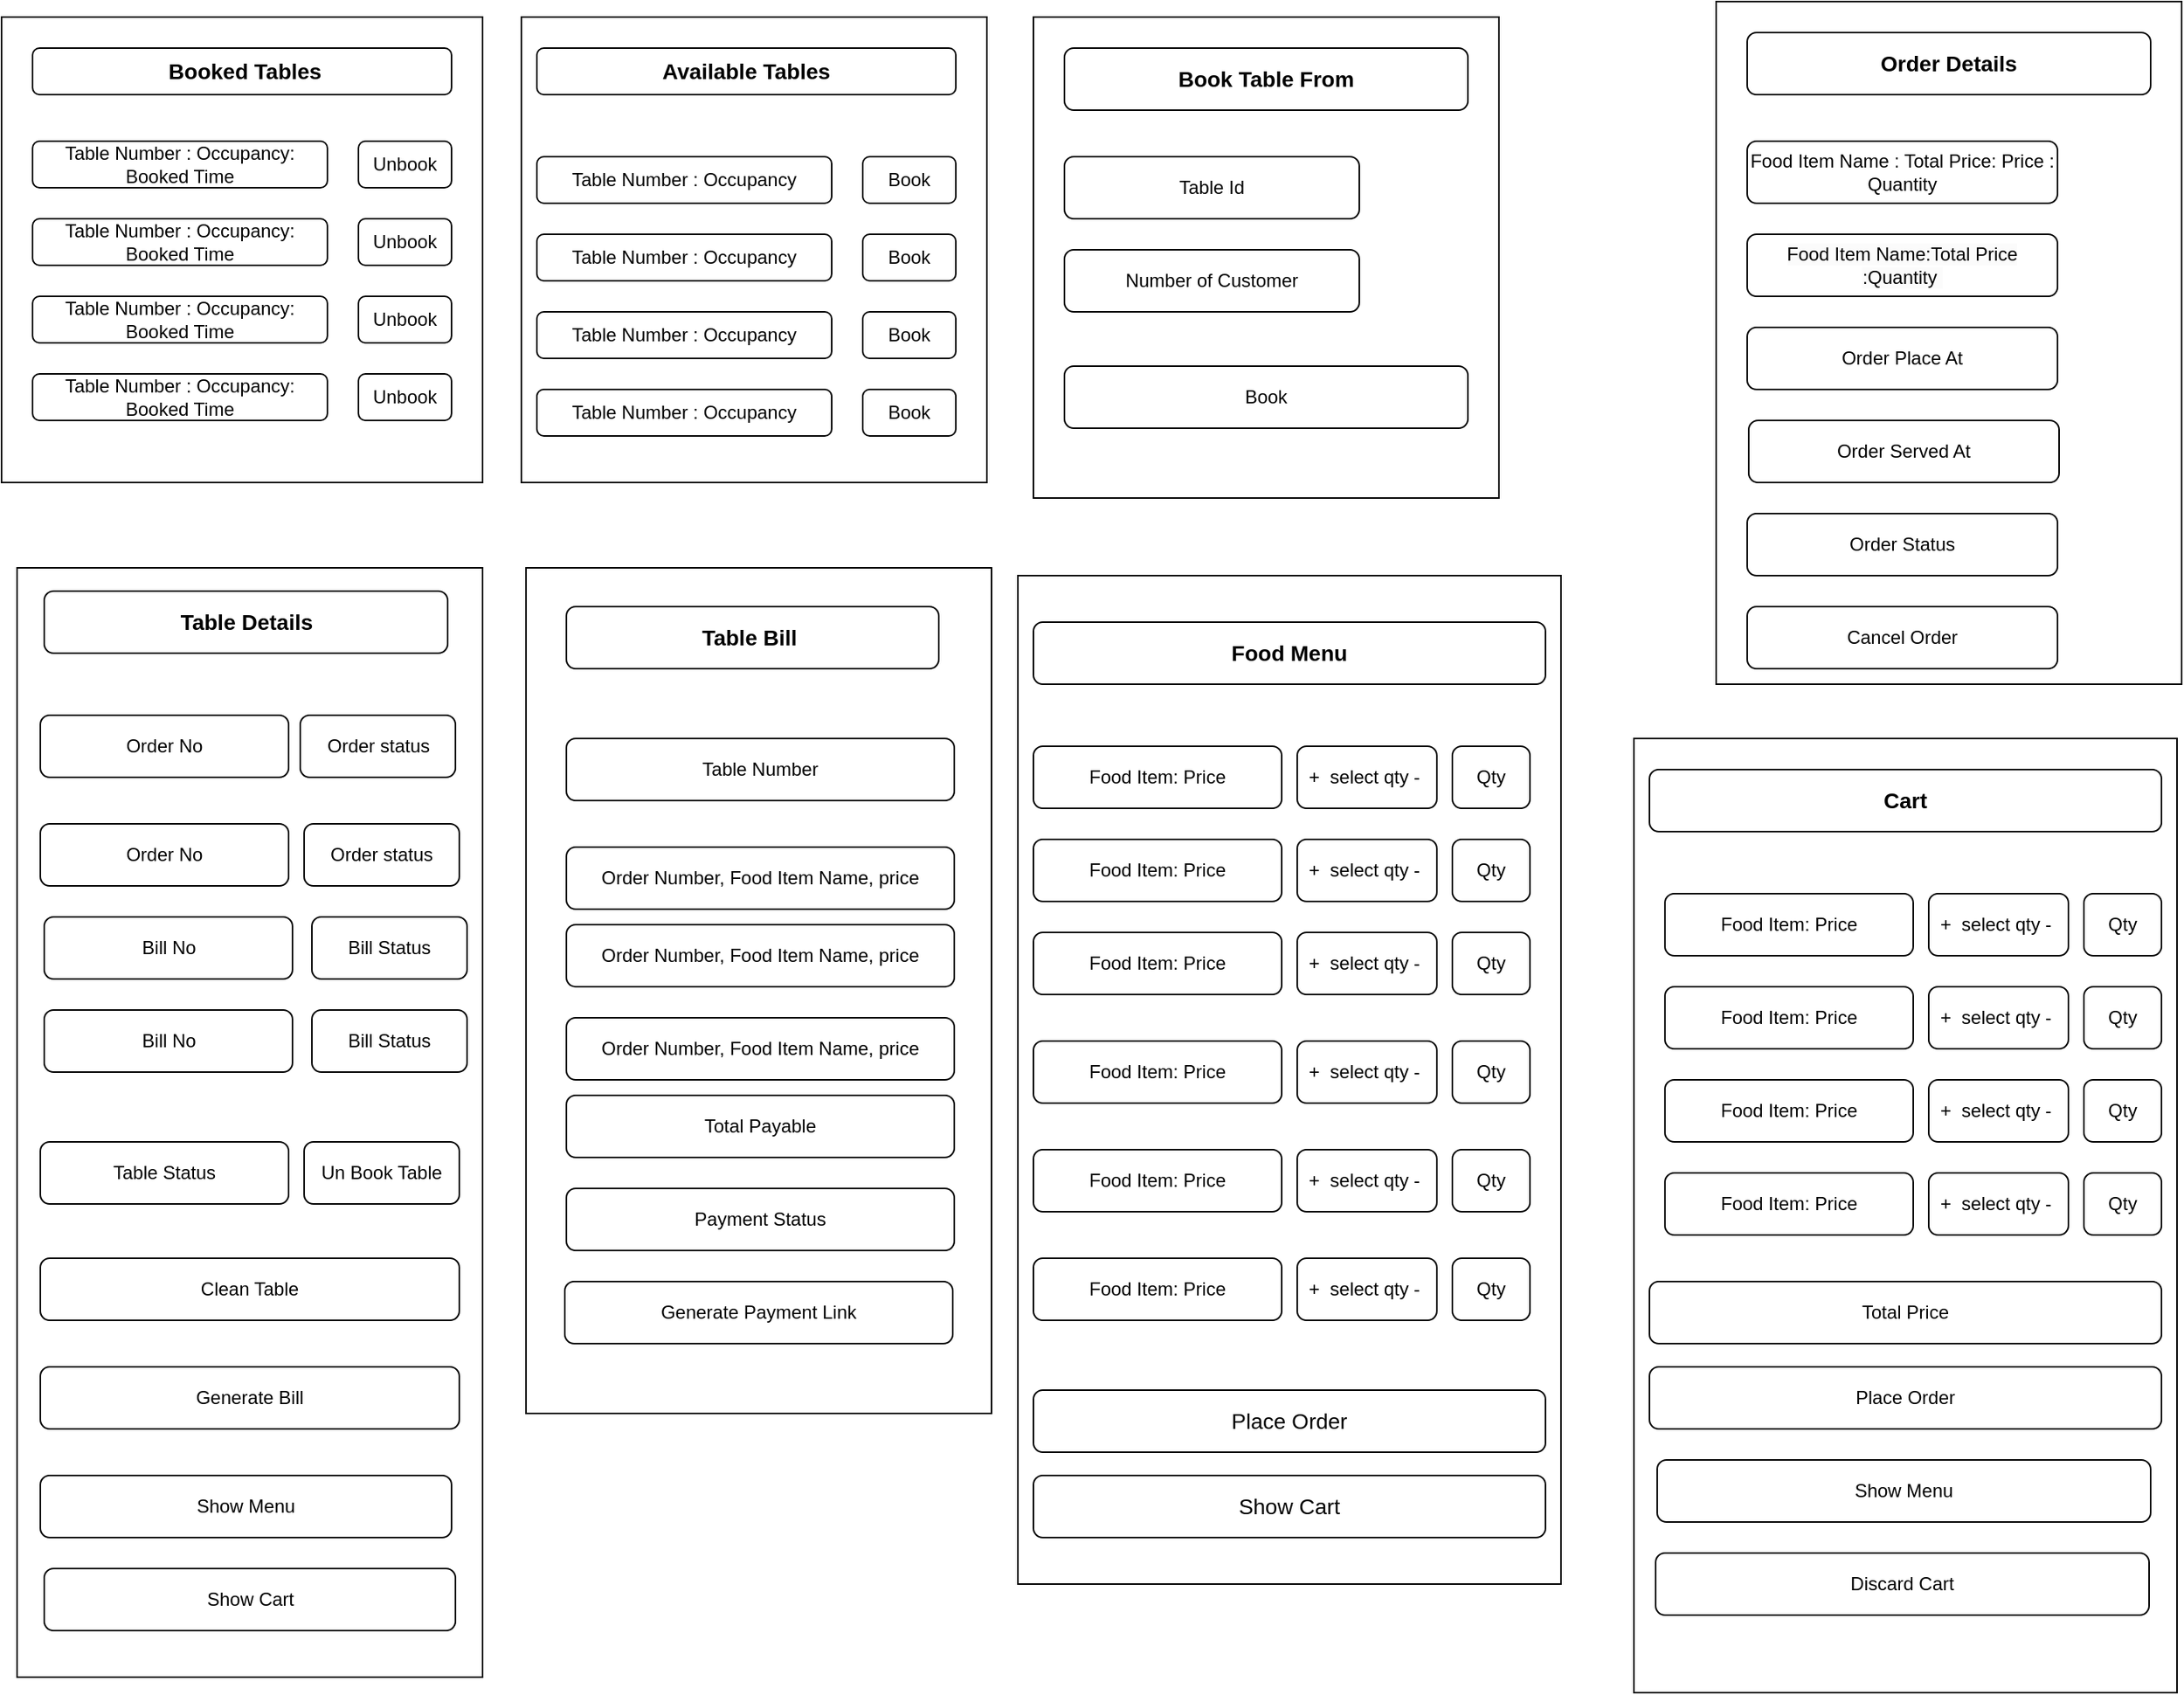 <mxfile version="24.4.0" type="github">
  <diagram name="Page-1" id="yTE_MTdcGd8XoMPJyux-">
    <mxGraphModel dx="2195" dy="913" grid="1" gridSize="10" guides="1" tooltips="1" connect="1" arrows="1" fold="1" page="1" pageScale="1" pageWidth="827" pageHeight="1169" math="0" shadow="0">
      <root>
        <mxCell id="0" />
        <mxCell id="1" parent="0" />
        <mxCell id="SVt4d5FXb6J8XK-2-Z7e-1" value="" style="rounded=0;whiteSpace=wrap;html=1;direction=south;" parent="1" vertex="1">
          <mxGeometry x="110" y="20" width="300" height="300" as="geometry" />
        </mxCell>
        <mxCell id="SVt4d5FXb6J8XK-2-Z7e-2" value="&lt;font style=&quot;font-size: 14px;&quot;&gt;&lt;b&gt;Available Tables&lt;/b&gt;&lt;/font&gt;" style="rounded=1;whiteSpace=wrap;html=1;" parent="1" vertex="1">
          <mxGeometry x="120" y="40" width="270" height="30" as="geometry" />
        </mxCell>
        <mxCell id="SVt4d5FXb6J8XK-2-Z7e-3" value="Table Number : Occupancy" style="rounded=1;whiteSpace=wrap;html=1;" parent="1" vertex="1">
          <mxGeometry x="120" y="110" width="190" height="30" as="geometry" />
        </mxCell>
        <mxCell id="SVt4d5FXb6J8XK-2-Z7e-4" value="Table Number : Occupancy" style="rounded=1;whiteSpace=wrap;html=1;" parent="1" vertex="1">
          <mxGeometry x="120" y="160" width="190" height="30" as="geometry" />
        </mxCell>
        <mxCell id="SVt4d5FXb6J8XK-2-Z7e-5" value="Table Number : Occupancy" style="rounded=1;whiteSpace=wrap;html=1;" parent="1" vertex="1">
          <mxGeometry x="120" y="210" width="190" height="30" as="geometry" />
        </mxCell>
        <mxCell id="SVt4d5FXb6J8XK-2-Z7e-6" value="Table Number : Occupancy" style="rounded=1;whiteSpace=wrap;html=1;" parent="1" vertex="1">
          <mxGeometry x="120" y="260" width="190" height="30" as="geometry" />
        </mxCell>
        <mxCell id="SVt4d5FXb6J8XK-2-Z7e-8" value="Book" style="rounded=1;whiteSpace=wrap;html=1;" parent="1" vertex="1">
          <mxGeometry x="330" y="110" width="60" height="30" as="geometry" />
        </mxCell>
        <mxCell id="SVt4d5FXb6J8XK-2-Z7e-10" value="Book" style="rounded=1;whiteSpace=wrap;html=1;" parent="1" vertex="1">
          <mxGeometry x="330" y="160" width="60" height="30" as="geometry" />
        </mxCell>
        <mxCell id="SVt4d5FXb6J8XK-2-Z7e-11" value="Book" style="rounded=1;whiteSpace=wrap;html=1;" parent="1" vertex="1">
          <mxGeometry x="330" y="210" width="60" height="30" as="geometry" />
        </mxCell>
        <mxCell id="SVt4d5FXb6J8XK-2-Z7e-12" value="Book" style="rounded=1;whiteSpace=wrap;html=1;" parent="1" vertex="1">
          <mxGeometry x="330" y="260" width="60" height="30" as="geometry" />
        </mxCell>
        <mxCell id="SVt4d5FXb6J8XK-2-Z7e-13" value="" style="rounded=0;whiteSpace=wrap;html=1;direction=south;" parent="1" vertex="1">
          <mxGeometry x="440" y="20" width="300" height="310" as="geometry" />
        </mxCell>
        <mxCell id="SVt4d5FXb6J8XK-2-Z7e-14" value="&lt;font style=&quot;font-size: 14px;&quot;&gt;&lt;b&gt;Book Table From&lt;/b&gt;&lt;/font&gt;" style="rounded=1;whiteSpace=wrap;html=1;" parent="1" vertex="1">
          <mxGeometry x="460" y="40" width="260" height="40" as="geometry" />
        </mxCell>
        <mxCell id="SVt4d5FXb6J8XK-2-Z7e-15" value="Table Id" style="rounded=1;whiteSpace=wrap;html=1;" parent="1" vertex="1">
          <mxGeometry x="460" y="110" width="190" height="40" as="geometry" />
        </mxCell>
        <mxCell id="SVt4d5FXb6J8XK-2-Z7e-16" value="Number of Customer" style="rounded=1;whiteSpace=wrap;html=1;" parent="1" vertex="1">
          <mxGeometry x="460" y="170" width="190" height="40" as="geometry" />
        </mxCell>
        <mxCell id="SVt4d5FXb6J8XK-2-Z7e-20" value="Book" style="rounded=1;whiteSpace=wrap;html=1;" parent="1" vertex="1">
          <mxGeometry x="460" y="245" width="260" height="40" as="geometry" />
        </mxCell>
        <mxCell id="SVt4d5FXb6J8XK-2-Z7e-21" value="" style="rounded=0;whiteSpace=wrap;html=1;direction=south;" parent="1" vertex="1">
          <mxGeometry x="-215" y="375" width="300" height="715" as="geometry" />
        </mxCell>
        <mxCell id="SVt4d5FXb6J8XK-2-Z7e-22" value="&lt;font style=&quot;font-size: 14px;&quot;&gt;&lt;b&gt;Table Details&lt;/b&gt;&lt;/font&gt;" style="rounded=1;whiteSpace=wrap;html=1;" parent="1" vertex="1">
          <mxGeometry x="-197.5" y="390" width="260" height="40" as="geometry" />
        </mxCell>
        <mxCell id="SVt4d5FXb6J8XK-2-Z7e-23" value="Order No" style="rounded=1;whiteSpace=wrap;html=1;" parent="1" vertex="1">
          <mxGeometry x="-200" y="470" width="160" height="40" as="geometry" />
        </mxCell>
        <mxCell id="SVt4d5FXb6J8XK-2-Z7e-25" value="Order status" style="rounded=1;whiteSpace=wrap;html=1;" parent="1" vertex="1">
          <mxGeometry x="-32.5" y="470" width="100" height="40" as="geometry" />
        </mxCell>
        <mxCell id="SVt4d5FXb6J8XK-2-Z7e-26" value="Order No" style="rounded=1;whiteSpace=wrap;html=1;" parent="1" vertex="1">
          <mxGeometry x="-200" y="540" width="160" height="40" as="geometry" />
        </mxCell>
        <mxCell id="SVt4d5FXb6J8XK-2-Z7e-27" value="Order status" style="rounded=1;whiteSpace=wrap;html=1;" parent="1" vertex="1">
          <mxGeometry x="-30" y="540" width="100" height="40" as="geometry" />
        </mxCell>
        <mxCell id="SVt4d5FXb6J8XK-2-Z7e-38" value="" style="rounded=0;whiteSpace=wrap;html=1;direction=south;" parent="1" vertex="1">
          <mxGeometry x="880" y="10" width="300" height="440" as="geometry" />
        </mxCell>
        <mxCell id="SVt4d5FXb6J8XK-2-Z7e-39" value="&lt;font style=&quot;font-size: 14px;&quot;&gt;&lt;b&gt;Order Details&lt;/b&gt;&lt;/font&gt;" style="rounded=1;whiteSpace=wrap;html=1;" parent="1" vertex="1">
          <mxGeometry x="900" y="30" width="260" height="40" as="geometry" />
        </mxCell>
        <mxCell id="SVt4d5FXb6J8XK-2-Z7e-40" value="Food Item Name : Total Price: Price : Quantity" style="rounded=1;whiteSpace=wrap;html=1;" parent="1" vertex="1">
          <mxGeometry x="900" y="100" width="200" height="40" as="geometry" />
        </mxCell>
        <mxCell id="SVt4d5FXb6J8XK-2-Z7e-41" value="&lt;span style=&quot;color: rgb(0, 0, 0); font-family: Helvetica; font-size: 12px; font-style: normal; font-variant-ligatures: normal; font-variant-caps: normal; font-weight: 400; letter-spacing: normal; orphans: 2; text-align: center; text-indent: 0px; text-transform: none; widows: 2; word-spacing: 0px; -webkit-text-stroke-width: 0px; white-space: normal; background-color: rgb(251, 251, 251); text-decoration-thickness: initial; text-decoration-style: initial; text-decoration-color: initial; display: inline !important; float: none;&quot;&gt;Food Item Name:Total Price :Quantity&amp;nbsp;&lt;/span&gt;" style="rounded=1;whiteSpace=wrap;html=1;" parent="1" vertex="1">
          <mxGeometry x="900" y="160" width="200" height="40" as="geometry" />
        </mxCell>
        <mxCell id="SVt4d5FXb6J8XK-2-Z7e-42" value="Order Place At" style="rounded=1;whiteSpace=wrap;html=1;" parent="1" vertex="1">
          <mxGeometry x="900" y="220" width="200" height="40" as="geometry" />
        </mxCell>
        <mxCell id="SVt4d5FXb6J8XK-2-Z7e-43" value="Order Served At" style="rounded=1;whiteSpace=wrap;html=1;" parent="1" vertex="1">
          <mxGeometry x="901" y="280" width="200" height="40" as="geometry" />
        </mxCell>
        <mxCell id="SVt4d5FXb6J8XK-2-Z7e-44" value="Order Status" style="rounded=1;whiteSpace=wrap;html=1;" parent="1" vertex="1">
          <mxGeometry x="900" y="340" width="200" height="40" as="geometry" />
        </mxCell>
        <mxCell id="SVt4d5FXb6J8XK-2-Z7e-45" value="" style="rounded=0;whiteSpace=wrap;html=1;direction=south;" parent="1" vertex="1">
          <mxGeometry x="113" y="375" width="300" height="545" as="geometry" />
        </mxCell>
        <mxCell id="SVt4d5FXb6J8XK-2-Z7e-46" value="&lt;font style=&quot;font-size: 14px;&quot;&gt;&lt;b&gt;Table Bill&amp;nbsp;&lt;/b&gt;&lt;/font&gt;" style="rounded=1;whiteSpace=wrap;html=1;" parent="1" vertex="1">
          <mxGeometry x="139" y="400" width="240" height="40" as="geometry" />
        </mxCell>
        <mxCell id="SVt4d5FXb6J8XK-2-Z7e-47" value="Table Number" style="rounded=1;whiteSpace=wrap;html=1;" parent="1" vertex="1">
          <mxGeometry x="139" y="485" width="250" height="40" as="geometry" />
        </mxCell>
        <mxCell id="SVt4d5FXb6J8XK-2-Z7e-50" value="Order Number, Food Item Name, price" style="rounded=1;whiteSpace=wrap;html=1;" parent="1" vertex="1">
          <mxGeometry x="139" y="555" width="250" height="40" as="geometry" />
        </mxCell>
        <mxCell id="SVt4d5FXb6J8XK-2-Z7e-51" value="Order Number, Food Item Name, price" style="rounded=1;whiteSpace=wrap;html=1;" parent="1" vertex="1">
          <mxGeometry x="139" y="605" width="250" height="40" as="geometry" />
        </mxCell>
        <mxCell id="SVt4d5FXb6J8XK-2-Z7e-52" value="Order Number, Food Item Name, price" style="rounded=1;whiteSpace=wrap;html=1;" parent="1" vertex="1">
          <mxGeometry x="139" y="665" width="250" height="40" as="geometry" />
        </mxCell>
        <mxCell id="SVt4d5FXb6J8XK-2-Z7e-53" value="Total Payable" style="rounded=1;whiteSpace=wrap;html=1;" parent="1" vertex="1">
          <mxGeometry x="139" y="715" width="250" height="40" as="geometry" />
        </mxCell>
        <mxCell id="SVt4d5FXb6J8XK-2-Z7e-54" value="Payment Status" style="rounded=1;whiteSpace=wrap;html=1;" parent="1" vertex="1">
          <mxGeometry x="139" y="775" width="250" height="40" as="geometry" />
        </mxCell>
        <mxCell id="SVt4d5FXb6J8XK-2-Z7e-68" value="" style="rounded=0;whiteSpace=wrap;html=1;direction=south;" parent="1" vertex="1">
          <mxGeometry x="430" y="380" width="350" height="650" as="geometry" />
        </mxCell>
        <mxCell id="SVt4d5FXb6J8XK-2-Z7e-69" value="&lt;font style=&quot;font-size: 14px;&quot;&gt;&lt;b&gt;Food Menu&lt;/b&gt;&lt;/font&gt;" style="rounded=1;whiteSpace=wrap;html=1;" parent="1" vertex="1">
          <mxGeometry x="440" y="410" width="330" height="40" as="geometry" />
        </mxCell>
        <mxCell id="SVt4d5FXb6J8XK-2-Z7e-70" value="Food Item: Price" style="rounded=1;whiteSpace=wrap;html=1;" parent="1" vertex="1">
          <mxGeometry x="440" y="490" width="160" height="40" as="geometry" />
        </mxCell>
        <mxCell id="SVt4d5FXb6J8XK-2-Z7e-71" value="Food Item: Price" style="rounded=1;whiteSpace=wrap;html=1;" parent="1" vertex="1">
          <mxGeometry x="440" y="550" width="160" height="40" as="geometry" />
        </mxCell>
        <mxCell id="SVt4d5FXb6J8XK-2-Z7e-72" value="Food Item: Price" style="rounded=1;whiteSpace=wrap;html=1;" parent="1" vertex="1">
          <mxGeometry x="440" y="610" width="160" height="40" as="geometry" />
        </mxCell>
        <mxCell id="SVt4d5FXb6J8XK-2-Z7e-73" value="Food Item: Price" style="rounded=1;whiteSpace=wrap;html=1;" parent="1" vertex="1">
          <mxGeometry x="440" y="680" width="160" height="40" as="geometry" />
        </mxCell>
        <mxCell id="SVt4d5FXb6J8XK-2-Z7e-74" value="Food Item: Price" style="rounded=1;whiteSpace=wrap;html=1;" parent="1" vertex="1">
          <mxGeometry x="440" y="750" width="160" height="40" as="geometry" />
        </mxCell>
        <mxCell id="SVt4d5FXb6J8XK-2-Z7e-75" value="Food Item: Price" style="rounded=1;whiteSpace=wrap;html=1;" parent="1" vertex="1">
          <mxGeometry x="440" y="820" width="160" height="40" as="geometry" />
        </mxCell>
        <mxCell id="SVt4d5FXb6J8XK-2-Z7e-77" value="+&amp;nbsp; select qty -&amp;nbsp;" style="rounded=1;whiteSpace=wrap;html=1;" parent="1" vertex="1">
          <mxGeometry x="610" y="490" width="90" height="40" as="geometry" />
        </mxCell>
        <mxCell id="SVt4d5FXb6J8XK-2-Z7e-78" value="+&amp;nbsp; select qty -&amp;nbsp;" style="rounded=1;whiteSpace=wrap;html=1;" parent="1" vertex="1">
          <mxGeometry x="610" y="550" width="90" height="40" as="geometry" />
        </mxCell>
        <mxCell id="SVt4d5FXb6J8XK-2-Z7e-79" value="+&amp;nbsp; select qty -&amp;nbsp;" style="rounded=1;whiteSpace=wrap;html=1;" parent="1" vertex="1">
          <mxGeometry x="610" y="610" width="90" height="40" as="geometry" />
        </mxCell>
        <mxCell id="SVt4d5FXb6J8XK-2-Z7e-80" value="+&amp;nbsp; select qty -&amp;nbsp;" style="rounded=1;whiteSpace=wrap;html=1;" parent="1" vertex="1">
          <mxGeometry x="610" y="680" width="90" height="40" as="geometry" />
        </mxCell>
        <mxCell id="SVt4d5FXb6J8XK-2-Z7e-81" value="+&amp;nbsp; select qty -&amp;nbsp;" style="rounded=1;whiteSpace=wrap;html=1;" parent="1" vertex="1">
          <mxGeometry x="610" y="750" width="90" height="40" as="geometry" />
        </mxCell>
        <mxCell id="SVt4d5FXb6J8XK-2-Z7e-82" value="+&amp;nbsp; select qty -&amp;nbsp;" style="rounded=1;whiteSpace=wrap;html=1;" parent="1" vertex="1">
          <mxGeometry x="610" y="820" width="90" height="40" as="geometry" />
        </mxCell>
        <mxCell id="SVt4d5FXb6J8XK-2-Z7e-87" value="Qty" style="rounded=1;whiteSpace=wrap;html=1;" parent="1" vertex="1">
          <mxGeometry x="710" y="490" width="50" height="40" as="geometry" />
        </mxCell>
        <mxCell id="SVt4d5FXb6J8XK-2-Z7e-89" value="Qty" style="rounded=1;whiteSpace=wrap;html=1;" parent="1" vertex="1">
          <mxGeometry x="710" y="550" width="50" height="40" as="geometry" />
        </mxCell>
        <mxCell id="SVt4d5FXb6J8XK-2-Z7e-90" value="Qty" style="rounded=1;whiteSpace=wrap;html=1;" parent="1" vertex="1">
          <mxGeometry x="710" y="610" width="50" height="40" as="geometry" />
        </mxCell>
        <mxCell id="SVt4d5FXb6J8XK-2-Z7e-91" value="Qty" style="rounded=1;whiteSpace=wrap;html=1;" parent="1" vertex="1">
          <mxGeometry x="710" y="680" width="50" height="40" as="geometry" />
        </mxCell>
        <mxCell id="SVt4d5FXb6J8XK-2-Z7e-92" value="Qty" style="rounded=1;whiteSpace=wrap;html=1;" parent="1" vertex="1">
          <mxGeometry x="710" y="750" width="50" height="40" as="geometry" />
        </mxCell>
        <mxCell id="SVt4d5FXb6J8XK-2-Z7e-93" value="Qty" style="rounded=1;whiteSpace=wrap;html=1;" parent="1" vertex="1">
          <mxGeometry x="710" y="820" width="50" height="40" as="geometry" />
        </mxCell>
        <mxCell id="SVt4d5FXb6J8XK-2-Z7e-94" value="" style="rounded=0;whiteSpace=wrap;html=1;direction=south;" parent="1" vertex="1">
          <mxGeometry x="827" y="485" width="350" height="615" as="geometry" />
        </mxCell>
        <mxCell id="SVt4d5FXb6J8XK-2-Z7e-95" value="&lt;font style=&quot;font-size: 14px;&quot;&gt;&lt;b&gt;Cart&lt;/b&gt;&lt;/font&gt;" style="rounded=1;whiteSpace=wrap;html=1;" parent="1" vertex="1">
          <mxGeometry x="837" y="505" width="330" height="40" as="geometry" />
        </mxCell>
        <mxCell id="SVt4d5FXb6J8XK-2-Z7e-96" value="Food Item: Price" style="rounded=1;whiteSpace=wrap;html=1;" parent="1" vertex="1">
          <mxGeometry x="847" y="585" width="160" height="40" as="geometry" />
        </mxCell>
        <mxCell id="SVt4d5FXb6J8XK-2-Z7e-97" value="+&amp;nbsp; select qty -&amp;nbsp;" style="rounded=1;whiteSpace=wrap;html=1;" parent="1" vertex="1">
          <mxGeometry x="1017" y="585" width="90" height="40" as="geometry" />
        </mxCell>
        <mxCell id="SVt4d5FXb6J8XK-2-Z7e-98" value="Qty" style="rounded=1;whiteSpace=wrap;html=1;" parent="1" vertex="1">
          <mxGeometry x="1117" y="585" width="50" height="40" as="geometry" />
        </mxCell>
        <mxCell id="SVt4d5FXb6J8XK-2-Z7e-99" value="Food Item: Price" style="rounded=1;whiteSpace=wrap;html=1;" parent="1" vertex="1">
          <mxGeometry x="847" y="645" width="160" height="40" as="geometry" />
        </mxCell>
        <mxCell id="SVt4d5FXb6J8XK-2-Z7e-100" value="Food Item: Price" style="rounded=1;whiteSpace=wrap;html=1;" parent="1" vertex="1">
          <mxGeometry x="847" y="765" width="160" height="40" as="geometry" />
        </mxCell>
        <mxCell id="SVt4d5FXb6J8XK-2-Z7e-102" value="Food Item: Price" style="rounded=1;whiteSpace=wrap;html=1;" parent="1" vertex="1">
          <mxGeometry x="847" y="705" width="160" height="40" as="geometry" />
        </mxCell>
        <mxCell id="SVt4d5FXb6J8XK-2-Z7e-103" value="+&amp;nbsp; select qty -&amp;nbsp;" style="rounded=1;whiteSpace=wrap;html=1;" parent="1" vertex="1">
          <mxGeometry x="1017" y="645" width="90" height="40" as="geometry" />
        </mxCell>
        <mxCell id="SVt4d5FXb6J8XK-2-Z7e-104" value="+&amp;nbsp; select qty -&amp;nbsp;" style="rounded=1;whiteSpace=wrap;html=1;" parent="1" vertex="1">
          <mxGeometry x="1017" y="705" width="90" height="40" as="geometry" />
        </mxCell>
        <mxCell id="SVt4d5FXb6J8XK-2-Z7e-105" value="+&amp;nbsp; select qty -&amp;nbsp;" style="rounded=1;whiteSpace=wrap;html=1;" parent="1" vertex="1">
          <mxGeometry x="1017" y="765" width="90" height="40" as="geometry" />
        </mxCell>
        <mxCell id="SVt4d5FXb6J8XK-2-Z7e-106" value="Qty" style="rounded=1;whiteSpace=wrap;html=1;" parent="1" vertex="1">
          <mxGeometry x="1117" y="645" width="50" height="40" as="geometry" />
        </mxCell>
        <mxCell id="SVt4d5FXb6J8XK-2-Z7e-107" value="Qty" style="rounded=1;whiteSpace=wrap;html=1;" parent="1" vertex="1">
          <mxGeometry x="1117" y="705" width="50" height="40" as="geometry" />
        </mxCell>
        <mxCell id="SVt4d5FXb6J8XK-2-Z7e-108" value="Qty" style="rounded=1;whiteSpace=wrap;html=1;" parent="1" vertex="1">
          <mxGeometry x="1117" y="765" width="50" height="40" as="geometry" />
        </mxCell>
        <mxCell id="SVt4d5FXb6J8XK-2-Z7e-109" value="Total Price" style="rounded=1;whiteSpace=wrap;html=1;" parent="1" vertex="1">
          <mxGeometry x="837" y="835" width="330" height="40" as="geometry" />
        </mxCell>
        <mxCell id="SVt4d5FXb6J8XK-2-Z7e-110" value="Place Order" style="rounded=1;whiteSpace=wrap;html=1;" parent="1" vertex="1">
          <mxGeometry x="837" y="890" width="330" height="40" as="geometry" />
        </mxCell>
        <mxCell id="SVt4d5FXb6J8XK-2-Z7e-111" value="Generate Bill" style="rounded=1;whiteSpace=wrap;html=1;" parent="1" vertex="1">
          <mxGeometry x="-200" y="890" width="270" height="40" as="geometry" />
        </mxCell>
        <mxCell id="SVt4d5FXb6J8XK-2-Z7e-113" value="Generate Payment Link" style="rounded=1;whiteSpace=wrap;html=1;" parent="1" vertex="1">
          <mxGeometry x="138" y="835" width="250" height="40" as="geometry" />
        </mxCell>
        <mxCell id="SVt4d5FXb6J8XK-2-Z7e-114" value="Un Book Table" style="rounded=1;whiteSpace=wrap;html=1;" parent="1" vertex="1">
          <mxGeometry x="-30" y="745" width="100" height="40" as="geometry" />
        </mxCell>
        <mxCell id="SVt4d5FXb6J8XK-2-Z7e-116" value="Table Status" style="rounded=1;whiteSpace=wrap;html=1;" parent="1" vertex="1">
          <mxGeometry x="-200" y="745" width="160" height="40" as="geometry" />
        </mxCell>
        <mxCell id="SVt4d5FXb6J8XK-2-Z7e-117" value="Show Menu" style="rounded=1;whiteSpace=wrap;html=1;" parent="1" vertex="1">
          <mxGeometry x="-200" y="960" width="265" height="40" as="geometry" />
        </mxCell>
        <mxCell id="qVFAaHJfhLGyaqpEFxVK-1" value="" style="rounded=0;whiteSpace=wrap;html=1;direction=south;" parent="1" vertex="1">
          <mxGeometry x="-225" y="20" width="310" height="300" as="geometry" />
        </mxCell>
        <mxCell id="qVFAaHJfhLGyaqpEFxVK-2" value="&lt;font style=&quot;font-size: 14px;&quot;&gt;&lt;b&gt;&amp;nbsp;Booked Tables&lt;/b&gt;&lt;/font&gt;" style="rounded=1;whiteSpace=wrap;html=1;" parent="1" vertex="1">
          <mxGeometry x="-205" y="40" width="270" height="30" as="geometry" />
        </mxCell>
        <mxCell id="qVFAaHJfhLGyaqpEFxVK-3" value="Table Number : Occupancy: Booked Time" style="rounded=1;whiteSpace=wrap;html=1;" parent="1" vertex="1">
          <mxGeometry x="-205" y="100" width="190" height="30" as="geometry" />
        </mxCell>
        <mxCell id="qVFAaHJfhLGyaqpEFxVK-4" value="Unbook" style="rounded=1;whiteSpace=wrap;html=1;" parent="1" vertex="1">
          <mxGeometry x="5" y="100" width="60" height="30" as="geometry" />
        </mxCell>
        <mxCell id="qVFAaHJfhLGyaqpEFxVK-5" value="Table Number : Occupancy: Booked Time" style="rounded=1;whiteSpace=wrap;html=1;" parent="1" vertex="1">
          <mxGeometry x="-205" y="150" width="190" height="30" as="geometry" />
        </mxCell>
        <mxCell id="qVFAaHJfhLGyaqpEFxVK-6" value="Table Number : Occupancy: Booked Time" style="rounded=1;whiteSpace=wrap;html=1;" parent="1" vertex="1">
          <mxGeometry x="-205" y="200" width="190" height="30" as="geometry" />
        </mxCell>
        <mxCell id="qVFAaHJfhLGyaqpEFxVK-7" value="Table Number : Occupancy: Booked Time" style="rounded=1;whiteSpace=wrap;html=1;" parent="1" vertex="1">
          <mxGeometry x="-205" y="250" width="190" height="30" as="geometry" />
        </mxCell>
        <mxCell id="qVFAaHJfhLGyaqpEFxVK-8" value="Unbook" style="rounded=1;whiteSpace=wrap;html=1;" parent="1" vertex="1">
          <mxGeometry x="5" y="150" width="60" height="30" as="geometry" />
        </mxCell>
        <mxCell id="qVFAaHJfhLGyaqpEFxVK-9" value="Unbook" style="rounded=1;whiteSpace=wrap;html=1;" parent="1" vertex="1">
          <mxGeometry x="5" y="200" width="60" height="30" as="geometry" />
        </mxCell>
        <mxCell id="qVFAaHJfhLGyaqpEFxVK-10" value="Unbook" style="rounded=1;whiteSpace=wrap;html=1;" parent="1" vertex="1">
          <mxGeometry x="5" y="250" width="60" height="30" as="geometry" />
        </mxCell>
        <mxCell id="ACU_mTZXsHy0IF5izEBg-3" value="Clean Table" style="rounded=1;whiteSpace=wrap;html=1;" vertex="1" parent="1">
          <mxGeometry x="-200" y="820" width="270" height="40" as="geometry" />
        </mxCell>
        <mxCell id="ACU_mTZXsHy0IF5izEBg-5" value="Cancel Order" style="rounded=1;whiteSpace=wrap;html=1;" vertex="1" parent="1">
          <mxGeometry x="900" y="400" width="200" height="40" as="geometry" />
        </mxCell>
        <mxCell id="ACU_mTZXsHy0IF5izEBg-6" value="Bill No" style="rounded=1;whiteSpace=wrap;html=1;" vertex="1" parent="1">
          <mxGeometry x="-197.5" y="600" width="160" height="40" as="geometry" />
        </mxCell>
        <mxCell id="ACU_mTZXsHy0IF5izEBg-7" value="Bill No" style="rounded=1;whiteSpace=wrap;html=1;" vertex="1" parent="1">
          <mxGeometry x="-197.5" y="660" width="160" height="40" as="geometry" />
        </mxCell>
        <mxCell id="ACU_mTZXsHy0IF5izEBg-8" value="Bill Status" style="rounded=1;whiteSpace=wrap;html=1;" vertex="1" parent="1">
          <mxGeometry x="-25" y="600" width="100" height="40" as="geometry" />
        </mxCell>
        <mxCell id="ACU_mTZXsHy0IF5izEBg-9" value="Bill Status" style="rounded=1;whiteSpace=wrap;html=1;" vertex="1" parent="1">
          <mxGeometry x="-25" y="660" width="100" height="40" as="geometry" />
        </mxCell>
        <mxCell id="ACU_mTZXsHy0IF5izEBg-10" value="&lt;span style=&quot;font-size: 14px;&quot;&gt;Place Order&lt;/span&gt;" style="rounded=1;whiteSpace=wrap;html=1;" vertex="1" parent="1">
          <mxGeometry x="440" y="905" width="330" height="40" as="geometry" />
        </mxCell>
        <mxCell id="ACU_mTZXsHy0IF5izEBg-11" value="Show Menu" style="rounded=1;whiteSpace=wrap;html=1;" vertex="1" parent="1">
          <mxGeometry x="842" y="950" width="318" height="40" as="geometry" />
        </mxCell>
        <mxCell id="ACU_mTZXsHy0IF5izEBg-12" value="Show Cart" style="rounded=1;whiteSpace=wrap;html=1;" vertex="1" parent="1">
          <mxGeometry x="-197.5" y="1020" width="265" height="40" as="geometry" />
        </mxCell>
        <mxCell id="ACU_mTZXsHy0IF5izEBg-13" value="&lt;span style=&quot;font-size: 14px;&quot;&gt;Show Cart&lt;/span&gt;" style="rounded=1;whiteSpace=wrap;html=1;" vertex="1" parent="1">
          <mxGeometry x="440" y="960" width="330" height="40" as="geometry" />
        </mxCell>
        <mxCell id="ACU_mTZXsHy0IF5izEBg-14" value="Discard Cart" style="rounded=1;whiteSpace=wrap;html=1;" vertex="1" parent="1">
          <mxGeometry x="841" y="1010" width="318" height="40" as="geometry" />
        </mxCell>
      </root>
    </mxGraphModel>
  </diagram>
</mxfile>
